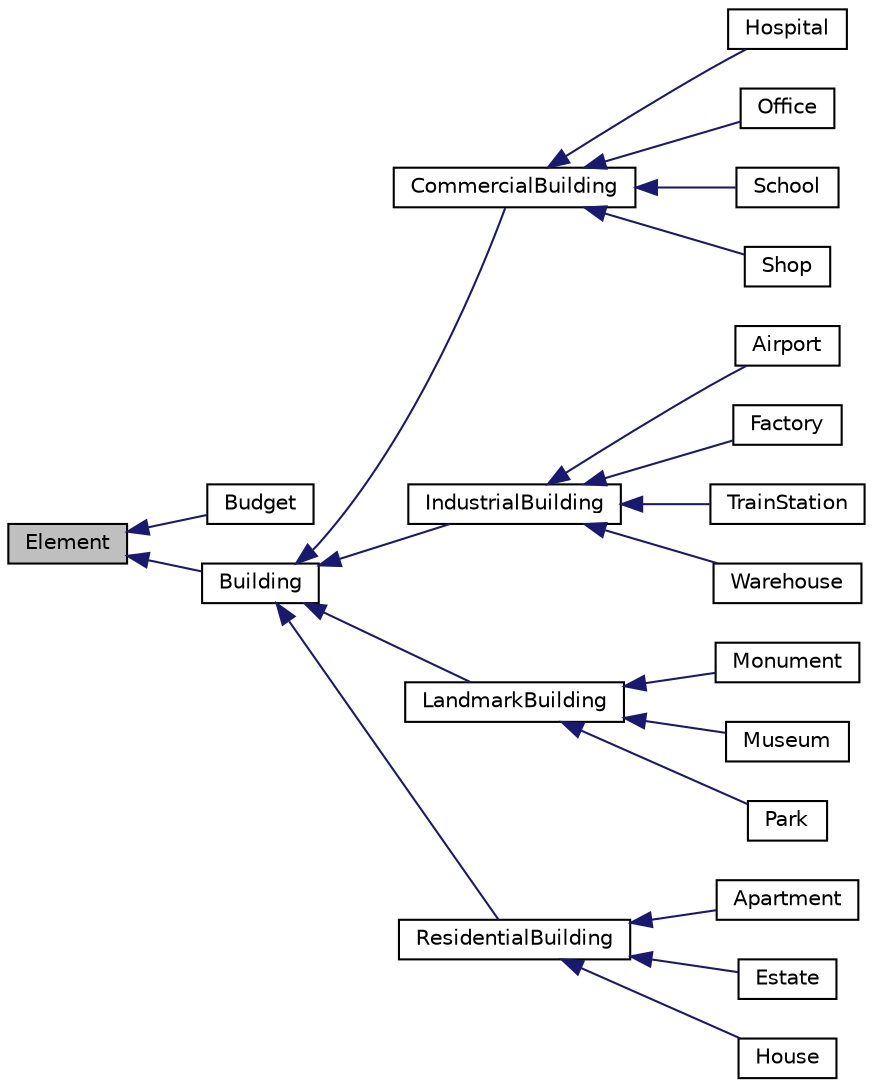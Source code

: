 digraph "Element"
{
 // LATEX_PDF_SIZE
  edge [fontname="Helvetica",fontsize="10",labelfontname="Helvetica",labelfontsize="10"];
  node [fontname="Helvetica",fontsize="10",shape=record];
  rankdir="LR";
  Node1 [label="Element",height=0.2,width=0.4,color="black", fillcolor="grey75", style="filled", fontcolor="black",tooltip="Base class for elements that accept a visitor."];
  Node1 -> Node2 [dir="back",color="midnightblue",fontsize="10",style="solid",fontname="Helvetica"];
  Node2 [label="Budget",height=0.2,width=0.4,color="black", fillcolor="white", style="filled",URL="$classBudget.html",tooltip=" "];
  Node1 -> Node3 [dir="back",color="midnightblue",fontsize="10",style="solid",fontname="Helvetica"];
  Node3 [label="Building",height=0.2,width=0.4,color="black", fillcolor="white", style="filled",URL="$classBuilding.html",tooltip="Base class for all types of buildings."];
  Node3 -> Node4 [dir="back",color="midnightblue",fontsize="10",style="solid",fontname="Helvetica"];
  Node4 [label="CommercialBuilding",height=0.2,width=0.4,color="black", fillcolor="white", style="filled",URL="$classCommercialBuilding.html",tooltip="Abstract class representing commercial buildings."];
  Node4 -> Node5 [dir="back",color="midnightblue",fontsize="10",style="solid",fontname="Helvetica"];
  Node5 [label="Hospital",height=0.2,width=0.4,color="black", fillcolor="white", style="filled",URL="$classHospital.html",tooltip="Class representing a hospital as a subtype of CommercialBuilding."];
  Node4 -> Node6 [dir="back",color="midnightblue",fontsize="10",style="solid",fontname="Helvetica"];
  Node6 [label="Office",height=0.2,width=0.4,color="black", fillcolor="white", style="filled",URL="$classOffice.html",tooltip="Class representing an office as a subtype of CommercialBuilding."];
  Node4 -> Node7 [dir="back",color="midnightblue",fontsize="10",style="solid",fontname="Helvetica"];
  Node7 [label="School",height=0.2,width=0.4,color="black", fillcolor="white", style="filled",URL="$classSchool.html",tooltip="Class representing a school as a subtype of CommercialBuilding."];
  Node4 -> Node8 [dir="back",color="midnightblue",fontsize="10",style="solid",fontname="Helvetica"];
  Node8 [label="Shop",height=0.2,width=0.4,color="black", fillcolor="white", style="filled",URL="$classShop.html",tooltip="Class representing a shop as a subtype of CommercialBuilding."];
  Node3 -> Node9 [dir="back",color="midnightblue",fontsize="10",style="solid",fontname="Helvetica"];
  Node9 [label="IndustrialBuilding",height=0.2,width=0.4,color="black", fillcolor="white", style="filled",URL="$classIndustrialBuilding.html",tooltip="Abstract base class for industrial buildings."];
  Node9 -> Node10 [dir="back",color="midnightblue",fontsize="10",style="solid",fontname="Helvetica"];
  Node10 [label="Airport",height=0.2,width=0.4,color="black", fillcolor="white", style="filled",URL="$classAirport.html",tooltip="Represents an airport, a subtype of IndustrialBuilding."];
  Node9 -> Node11 [dir="back",color="midnightblue",fontsize="10",style="solid",fontname="Helvetica"];
  Node11 [label="Factory",height=0.2,width=0.4,color="black", fillcolor="white", style="filled",URL="$classFactory.html",tooltip="Class representing a factory as a subtype of IndustrialBuilding."];
  Node9 -> Node12 [dir="back",color="midnightblue",fontsize="10",style="solid",fontname="Helvetica"];
  Node12 [label="TrainStation",height=0.2,width=0.4,color="black", fillcolor="white", style="filled",URL="$classTrainStation.html",tooltip="Represents a train station, a subtype of IndustrialBuilding."];
  Node9 -> Node13 [dir="back",color="midnightblue",fontsize="10",style="solid",fontname="Helvetica"];
  Node13 [label="Warehouse",height=0.2,width=0.4,color="black", fillcolor="white", style="filled",URL="$classWarehouse.html",tooltip="Represents a warehouse, a type of industrial building."];
  Node3 -> Node14 [dir="back",color="midnightblue",fontsize="10",style="solid",fontname="Helvetica"];
  Node14 [label="LandmarkBuilding",height=0.2,width=0.4,color="black", fillcolor="white", style="filled",URL="$classLandmarkBuilding.html",tooltip="Abstract base class representing landmark buildings."];
  Node14 -> Node15 [dir="back",color="midnightblue",fontsize="10",style="solid",fontname="Helvetica"];
  Node15 [label="Monument",height=0.2,width=0.4,color="black", fillcolor="white", style="filled",URL="$classMonument.html",tooltip="The Monument class, a specific type of LandmarkBuilding."];
  Node14 -> Node16 [dir="back",color="midnightblue",fontsize="10",style="solid",fontname="Helvetica"];
  Node16 [label="Museum",height=0.2,width=0.4,color="black", fillcolor="white", style="filled",URL="$classMuseum.html",tooltip="The Museum class, a specific type of LandmarkBuilding."];
  Node14 -> Node17 [dir="back",color="midnightblue",fontsize="10",style="solid",fontname="Helvetica"];
  Node17 [label="Park",height=0.2,width=0.4,color="black", fillcolor="white", style="filled",URL="$classPark.html",tooltip="Concrete class representing a public park."];
  Node3 -> Node18 [dir="back",color="midnightblue",fontsize="10",style="solid",fontname="Helvetica"];
  Node18 [label="ResidentialBuilding",height=0.2,width=0.4,color="black", fillcolor="white", style="filled",URL="$classResidentialBuilding.html",tooltip="Abstract base class for residential buildings."];
  Node18 -> Node19 [dir="back",color="midnightblue",fontsize="10",style="solid",fontname="Helvetica"];
  Node19 [label="Apartment",height=0.2,width=0.4,color="black", fillcolor="white", style="filled",URL="$classApartment.html",tooltip="Represents an apartment building with multiple residential units."];
  Node18 -> Node20 [dir="back",color="midnightblue",fontsize="10",style="solid",fontname="Helvetica"];
  Node20 [label="Estate",height=0.2,width=0.4,color="black", fillcolor="white", style="filled",URL="$classEstate.html",tooltip="Represents a residential estate with luxury features."];
  Node18 -> Node21 [dir="back",color="midnightblue",fontsize="10",style="solid",fontname="Helvetica"];
  Node21 [label="House",height=0.2,width=0.4,color="black", fillcolor="white", style="filled",URL="$classHouse.html",tooltip="Represents a residential house with specific attributes and behavior."];
}
